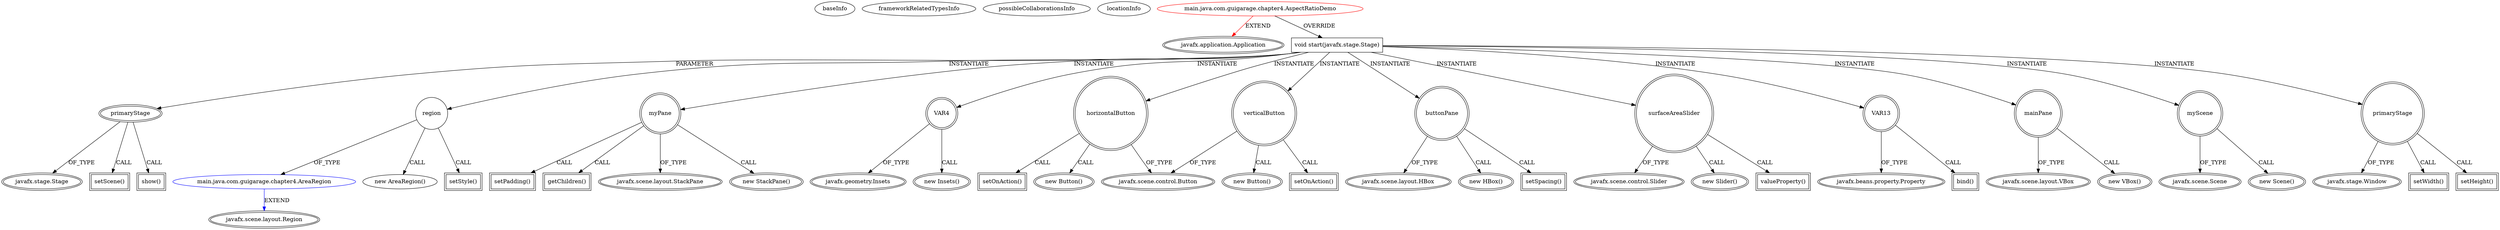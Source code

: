 digraph {
baseInfo[graphId=2856,category="extension_graph",isAnonymous=false,possibleRelation=true]
frameworkRelatedTypesInfo[0="javafx.application.Application"]
possibleCollaborationsInfo[0="2856~OVERRIDING_METHOD_DECLARATION-INSTANTIATION-~javafx.application.Application ~javafx.scene.layout.Region ~false~false"]
locationInfo[projectName="guigarage-mastering-javafx-controls",filePath="/guigarage-mastering-javafx-controls/mastering-javafx-controls-master/src/main/java/com/guigarage/chapter4/AspectRatioDemo.java",contextSignature="AspectRatioDemo",graphId="2856"]
0[label="main.java.com.guigarage.chapter4.AspectRatioDemo",vertexType="ROOT_CLIENT_CLASS_DECLARATION",isFrameworkType=false,color=red]
1[label="javafx.application.Application",vertexType="FRAMEWORK_CLASS_TYPE",isFrameworkType=true,peripheries=2]
2[label="void start(javafx.stage.Stage)",vertexType="OVERRIDING_METHOD_DECLARATION",isFrameworkType=false,shape=box]
3[label="primaryStage",vertexType="PARAMETER_DECLARATION",isFrameworkType=true,peripheries=2]
4[label="javafx.stage.Stage",vertexType="FRAMEWORK_CLASS_TYPE",isFrameworkType=true,peripheries=2]
6[label="region",vertexType="VARIABLE_EXPRESION",isFrameworkType=false,shape=circle]
7[label="main.java.com.guigarage.chapter4.AreaRegion",vertexType="REFERENCE_CLIENT_CLASS_DECLARATION",isFrameworkType=false,color=blue]
8[label="javafx.scene.layout.Region",vertexType="FRAMEWORK_CLASS_TYPE",isFrameworkType=true,peripheries=2]
5[label="new AreaRegion()",vertexType="CONSTRUCTOR_CALL",isFrameworkType=false]
10[label="setStyle()",vertexType="INSIDE_CALL",isFrameworkType=true,peripheries=2,shape=box]
12[label="myPane",vertexType="VARIABLE_EXPRESION",isFrameworkType=true,peripheries=2,shape=circle]
13[label="javafx.scene.layout.StackPane",vertexType="FRAMEWORK_CLASS_TYPE",isFrameworkType=true,peripheries=2]
11[label="new StackPane()",vertexType="CONSTRUCTOR_CALL",isFrameworkType=true,peripheries=2]
15[label="setPadding()",vertexType="INSIDE_CALL",isFrameworkType=true,peripheries=2,shape=box]
17[label="VAR4",vertexType="VARIABLE_EXPRESION",isFrameworkType=true,peripheries=2,shape=circle]
18[label="javafx.geometry.Insets",vertexType="FRAMEWORK_CLASS_TYPE",isFrameworkType=true,peripheries=2]
16[label="new Insets()",vertexType="CONSTRUCTOR_CALL",isFrameworkType=true,peripheries=2]
20[label="getChildren()",vertexType="INSIDE_CALL",isFrameworkType=true,peripheries=2,shape=box]
22[label="verticalButton",vertexType="VARIABLE_EXPRESION",isFrameworkType=true,peripheries=2,shape=circle]
23[label="javafx.scene.control.Button",vertexType="FRAMEWORK_CLASS_TYPE",isFrameworkType=true,peripheries=2]
21[label="new Button()",vertexType="CONSTRUCTOR_CALL",isFrameworkType=true,peripheries=2]
25[label="setOnAction()",vertexType="INSIDE_CALL",isFrameworkType=true,peripheries=2,shape=box]
27[label="horizontalButton",vertexType="VARIABLE_EXPRESION",isFrameworkType=true,peripheries=2,shape=circle]
26[label="new Button()",vertexType="CONSTRUCTOR_CALL",isFrameworkType=true,peripheries=2]
30[label="setOnAction()",vertexType="INSIDE_CALL",isFrameworkType=true,peripheries=2,shape=box]
32[label="buttonPane",vertexType="VARIABLE_EXPRESION",isFrameworkType=true,peripheries=2,shape=circle]
33[label="javafx.scene.layout.HBox",vertexType="FRAMEWORK_CLASS_TYPE",isFrameworkType=true,peripheries=2]
31[label="new HBox()",vertexType="CONSTRUCTOR_CALL",isFrameworkType=true,peripheries=2]
35[label="setSpacing()",vertexType="INSIDE_CALL",isFrameworkType=true,peripheries=2,shape=box]
37[label="surfaceAreaSlider",vertexType="VARIABLE_EXPRESION",isFrameworkType=true,peripheries=2,shape=circle]
38[label="javafx.scene.control.Slider",vertexType="FRAMEWORK_CLASS_TYPE",isFrameworkType=true,peripheries=2]
36[label="new Slider()",vertexType="CONSTRUCTOR_CALL",isFrameworkType=true,peripheries=2]
39[label="VAR13",vertexType="VARIABLE_EXPRESION",isFrameworkType=true,peripheries=2,shape=circle]
41[label="javafx.beans.property.Property",vertexType="FRAMEWORK_INTERFACE_TYPE",isFrameworkType=true,peripheries=2]
40[label="bind()",vertexType="INSIDE_CALL",isFrameworkType=true,peripheries=2,shape=box]
43[label="valueProperty()",vertexType="INSIDE_CALL",isFrameworkType=true,peripheries=2,shape=box]
45[label="mainPane",vertexType="VARIABLE_EXPRESION",isFrameworkType=true,peripheries=2,shape=circle]
46[label="javafx.scene.layout.VBox",vertexType="FRAMEWORK_CLASS_TYPE",isFrameworkType=true,peripheries=2]
44[label="new VBox()",vertexType="CONSTRUCTOR_CALL",isFrameworkType=true,peripheries=2]
48[label="myScene",vertexType="VARIABLE_EXPRESION",isFrameworkType=true,peripheries=2,shape=circle]
49[label="javafx.scene.Scene",vertexType="FRAMEWORK_CLASS_TYPE",isFrameworkType=true,peripheries=2]
47[label="new Scene()",vertexType="CONSTRUCTOR_CALL",isFrameworkType=true,peripheries=2]
51[label="setScene()",vertexType="INSIDE_CALL",isFrameworkType=true,peripheries=2,shape=box]
52[label="primaryStage",vertexType="VARIABLE_EXPRESION",isFrameworkType=true,peripheries=2,shape=circle]
54[label="javafx.stage.Window",vertexType="FRAMEWORK_CLASS_TYPE",isFrameworkType=true,peripheries=2]
53[label="setWidth()",vertexType="INSIDE_CALL",isFrameworkType=true,peripheries=2,shape=box]
56[label="setHeight()",vertexType="INSIDE_CALL",isFrameworkType=true,peripheries=2,shape=box]
58[label="show()",vertexType="INSIDE_CALL",isFrameworkType=true,peripheries=2,shape=box]
0->1[label="EXTEND",color=red]
0->2[label="OVERRIDE"]
3->4[label="OF_TYPE"]
2->3[label="PARAMETER"]
2->6[label="INSTANTIATE"]
7->8[label="EXTEND",color=blue]
6->7[label="OF_TYPE"]
6->5[label="CALL"]
6->10[label="CALL"]
2->12[label="INSTANTIATE"]
12->13[label="OF_TYPE"]
12->11[label="CALL"]
12->15[label="CALL"]
2->17[label="INSTANTIATE"]
17->18[label="OF_TYPE"]
17->16[label="CALL"]
12->20[label="CALL"]
2->22[label="INSTANTIATE"]
22->23[label="OF_TYPE"]
22->21[label="CALL"]
22->25[label="CALL"]
2->27[label="INSTANTIATE"]
27->23[label="OF_TYPE"]
27->26[label="CALL"]
27->30[label="CALL"]
2->32[label="INSTANTIATE"]
32->33[label="OF_TYPE"]
32->31[label="CALL"]
32->35[label="CALL"]
2->37[label="INSTANTIATE"]
37->38[label="OF_TYPE"]
37->36[label="CALL"]
2->39[label="INSTANTIATE"]
39->41[label="OF_TYPE"]
39->40[label="CALL"]
37->43[label="CALL"]
2->45[label="INSTANTIATE"]
45->46[label="OF_TYPE"]
45->44[label="CALL"]
2->48[label="INSTANTIATE"]
48->49[label="OF_TYPE"]
48->47[label="CALL"]
3->51[label="CALL"]
2->52[label="INSTANTIATE"]
52->54[label="OF_TYPE"]
52->53[label="CALL"]
52->56[label="CALL"]
3->58[label="CALL"]
}
